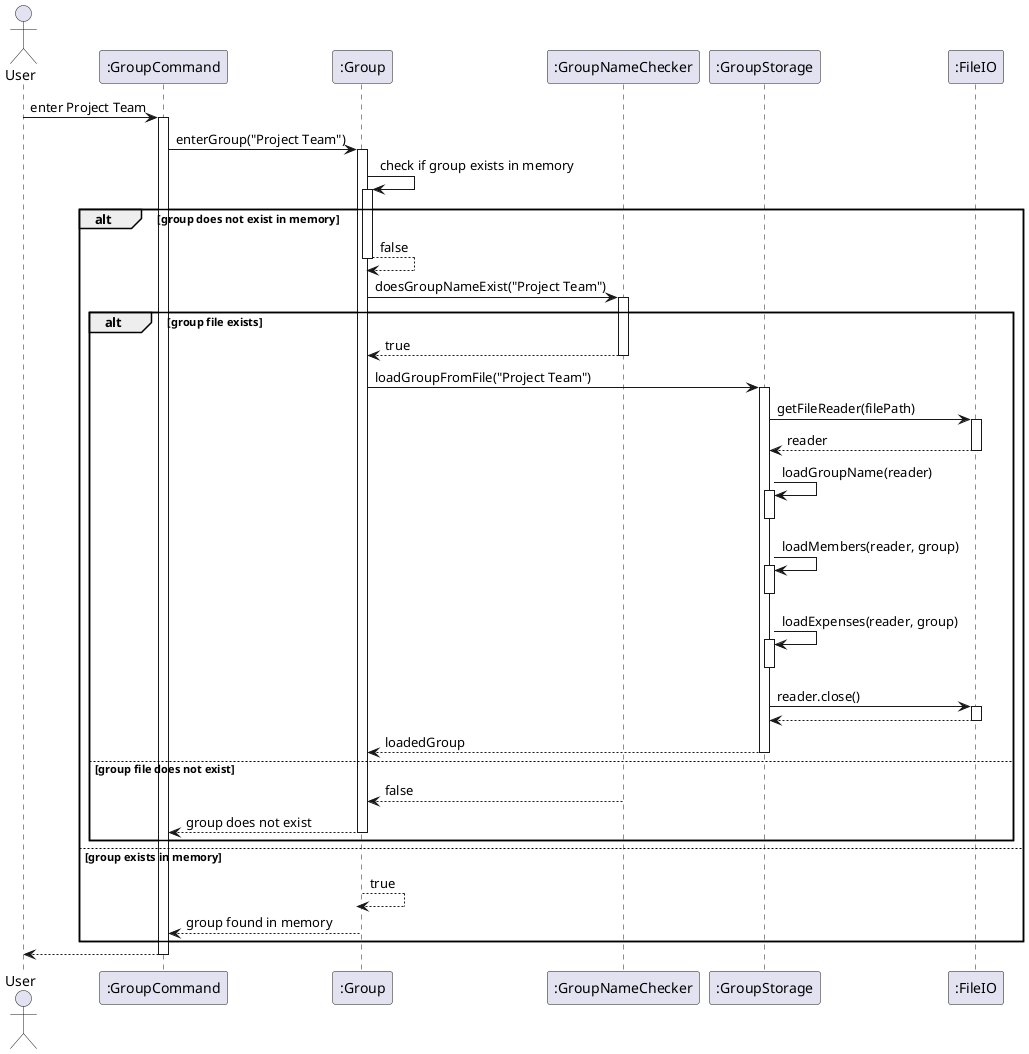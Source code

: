 @startuml
actor User
participant ":GroupCommand" as GroupCommand
participant ":Group" as Group
participant ":GroupNameChecker" as GroupNameChecker
participant ":GroupStorage" as GroupStorage
participant ":FileIO" as FileIO

User -> GroupCommand: enter Project Team
activate GroupCommand

GroupCommand -> Group: enterGroup("Project Team")
activate Group

Group -> Group: check if group exists in memory
activate Group
alt group does not exist in memory
    Group --> Group: false
    deactivate Group

    Group -> GroupNameChecker: doesGroupNameExist("Project Team")
    activate GroupNameChecker
    alt group file exists
        GroupNameChecker --> Group: true
        deactivate GroupNameChecker

        Group -> GroupStorage: loadGroupFromFile("Project Team")
        activate GroupStorage

        GroupStorage -> FileIO: getFileReader(filePath)
        activate FileIO
        FileIO --> GroupStorage: reader
        deactivate FileIO

        GroupStorage -> GroupStorage: loadGroupName(reader)
        activate GroupStorage
        deactivate GroupStorage

        GroupStorage -> GroupStorage: loadMembers(reader, group)
        activate GroupStorage
        deactivate GroupStorage

        GroupStorage -> GroupStorage: loadExpenses(reader, group)
        activate GroupStorage
        deactivate GroupStorage

        GroupStorage -> FileIO: reader.close()
        activate FileIO
        FileIO --> GroupStorage
        deactivate FileIO

        GroupStorage --> Group: loadedGroup
        deactivate GroupStorage
    else group file does not exist
        GroupNameChecker --> Group: false
        deactivate GroupNameChecker

        Group --> GroupCommand: group does not exist
        deactivate Group
    end
else group exists in memory
    Group --> Group: true
    deactivate Group

    Group --> GroupCommand: group found in memory
    deactivate Group
end

GroupCommand --> User
deactivate GroupCommand
@enduml